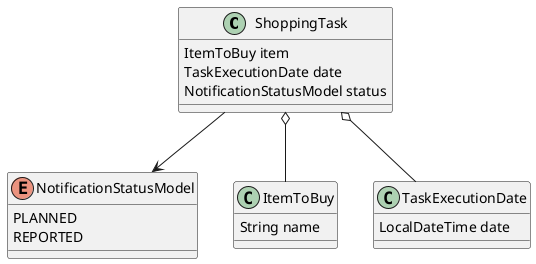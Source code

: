 @startuml
class ShoppingTask {
  ItemToBuy item
  TaskExecutionDate date
  NotificationStatusModel status
}

enum NotificationStatusModel { 
  PLANNED
  REPORTED
}
class ItemToBuy {
  String name
}
class TaskExecutionDate {
  LocalDateTime date
}

ShoppingTask o-- ItemToBuy
ShoppingTask o-- TaskExecutionDate
ShoppingTask --> NotificationStatusModel
@enduml

